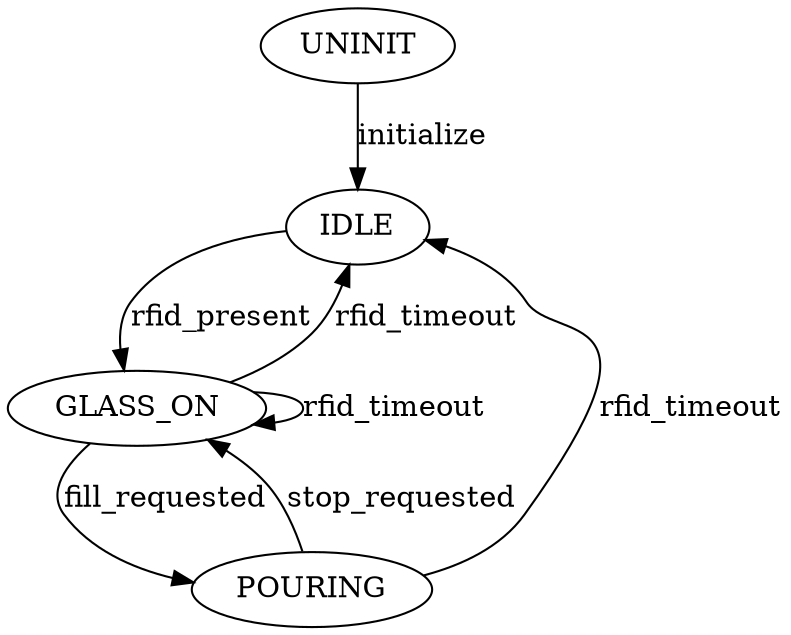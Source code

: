 digraph {
    UNINIT
    IDLE
    GLASS_ON
    POURING
 
    UNINIT -> IDLE [label="initialize"]
    IDLE -> GLASS_ON [label="rfid_present"]
    GLASS_ON -> IDLE [label="rfid_timeout"]
    GLASS_ON -> GLASS_ON [label="rfid_timeout"]
    GLASS_ON -> POURING [label="fill_requested"]
    POURING -> GLASS_ON [label="stop_requested"]
    POURING -> IDLE [label="rfid_timeout"]
}

